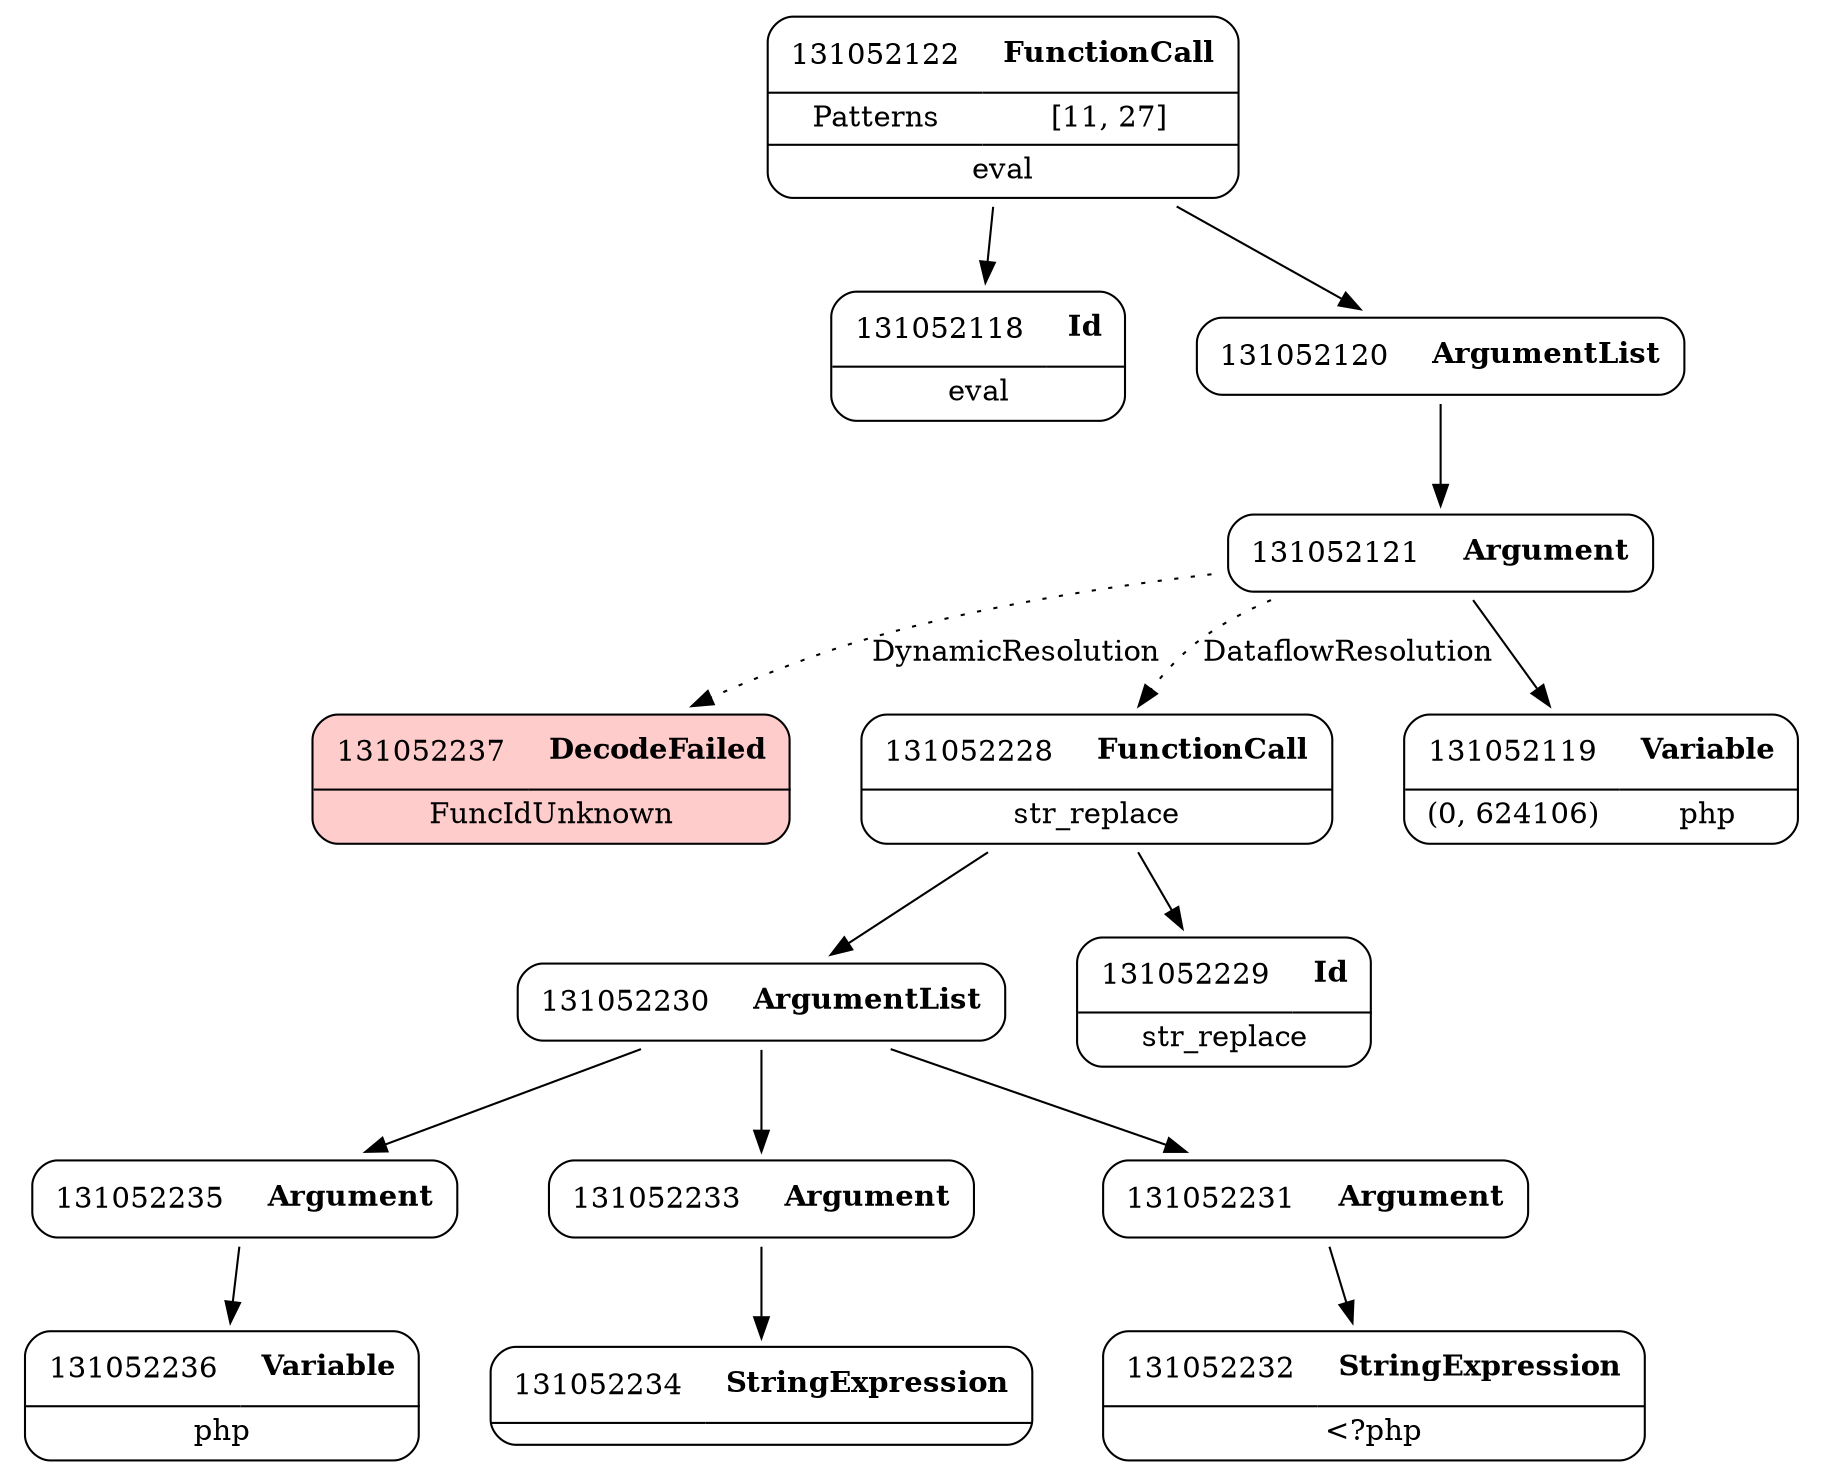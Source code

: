 digraph ast {
node [shape=none];
131052237 [label=<<TABLE border='1' cellspacing='0' cellpadding='10' style='rounded' bgcolor='#FFCCCC' ><TR><TD border='0'>131052237</TD><TD border='0'><B>DecodeFailed</B></TD></TR><HR/><TR><TD border='0' cellpadding='5' colspan='2'>FuncIdUnknown</TD></TR></TABLE>>];
131052236 [label=<<TABLE border='1' cellspacing='0' cellpadding='10' style='rounded' ><TR><TD border='0'>131052236</TD><TD border='0'><B>Variable</B></TD></TR><HR/><TR><TD border='0' cellpadding='5' colspan='2'>php</TD></TR></TABLE>>];
131052235 [label=<<TABLE border='1' cellspacing='0' cellpadding='10' style='rounded' ><TR><TD border='0'>131052235</TD><TD border='0'><B>Argument</B></TD></TR></TABLE>>];
131052235 -> 131052236 [weight=2];
131052234 [label=<<TABLE border='1' cellspacing='0' cellpadding='10' style='rounded' ><TR><TD border='0'>131052234</TD><TD border='0'><B>StringExpression</B></TD></TR><HR/><TR><TD border='0' cellpadding='5' colspan='2'></TD></TR></TABLE>>];
131052233 [label=<<TABLE border='1' cellspacing='0' cellpadding='10' style='rounded' ><TR><TD border='0'>131052233</TD><TD border='0'><B>Argument</B></TD></TR></TABLE>>];
131052233 -> 131052234 [weight=2];
131052232 [label=<<TABLE border='1' cellspacing='0' cellpadding='10' style='rounded' ><TR><TD border='0'>131052232</TD><TD border='0'><B>StringExpression</B></TD></TR><HR/><TR><TD border='0' cellpadding='5' colspan='2'>&lt;?php</TD></TR></TABLE>>];
131052231 [label=<<TABLE border='1' cellspacing='0' cellpadding='10' style='rounded' ><TR><TD border='0'>131052231</TD><TD border='0'><B>Argument</B></TD></TR></TABLE>>];
131052231 -> 131052232 [weight=2];
131052230 [label=<<TABLE border='1' cellspacing='0' cellpadding='10' style='rounded' ><TR><TD border='0'>131052230</TD><TD border='0'><B>ArgumentList</B></TD></TR></TABLE>>];
131052230 -> 131052231 [weight=2];
131052230 -> 131052233 [weight=2];
131052230 -> 131052235 [weight=2];
131052229 [label=<<TABLE border='1' cellspacing='0' cellpadding='10' style='rounded' ><TR><TD border='0'>131052229</TD><TD border='0'><B>Id</B></TD></TR><HR/><TR><TD border='0' cellpadding='5' colspan='2'>str_replace</TD></TR></TABLE>>];
131052228 [label=<<TABLE border='1' cellspacing='0' cellpadding='10' style='rounded' ><TR><TD border='0'>131052228</TD><TD border='0'><B>FunctionCall</B></TD></TR><HR/><TR><TD border='0' cellpadding='5' colspan='2'>str_replace</TD></TR></TABLE>>];
131052228 -> 131052229 [weight=2];
131052228 -> 131052230 [weight=2];
131052122 [label=<<TABLE border='1' cellspacing='0' cellpadding='10' style='rounded' ><TR><TD border='0'>131052122</TD><TD border='0'><B>FunctionCall</B></TD></TR><HR/><TR><TD border='0' cellpadding='5'>Patterns</TD><TD border='0' cellpadding='5'>[11, 27]</TD></TR><HR/><TR><TD border='0' cellpadding='5' colspan='2'>eval</TD></TR></TABLE>>];
131052122 -> 131052118 [weight=2];
131052122 -> 131052120 [weight=2];
131052121 [label=<<TABLE border='1' cellspacing='0' cellpadding='10' style='rounded' ><TR><TD border='0'>131052121</TD><TD border='0'><B>Argument</B></TD></TR></TABLE>>];
131052121 -> 131052119 [weight=2];
131052121 -> 131052237 [style=dotted,label=DynamicResolution];
131052121 -> 131052228 [style=dotted,label=DataflowResolution];
131052120 [label=<<TABLE border='1' cellspacing='0' cellpadding='10' style='rounded' ><TR><TD border='0'>131052120</TD><TD border='0'><B>ArgumentList</B></TD></TR></TABLE>>];
131052120 -> 131052121 [weight=2];
131052119 [label=<<TABLE border='1' cellspacing='0' cellpadding='10' style='rounded' ><TR><TD border='0'>131052119</TD><TD border='0'><B>Variable</B></TD></TR><HR/><TR><TD border='0' cellpadding='5'>(0, 624106)</TD><TD border='0' cellpadding='5'>php</TD></TR></TABLE>>];
131052118 [label=<<TABLE border='1' cellspacing='0' cellpadding='10' style='rounded' ><TR><TD border='0'>131052118</TD><TD border='0'><B>Id</B></TD></TR><HR/><TR><TD border='0' cellpadding='5' colspan='2'>eval</TD></TR></TABLE>>];
}
